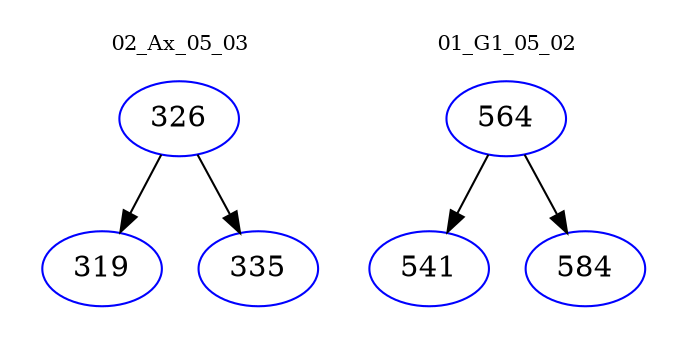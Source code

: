 digraph{
subgraph cluster_0 {
color = white
label = "02_Ax_05_03";
fontsize=10;
T0_326 [label="326", color="blue"]
T0_326 -> T0_319 [color="black"]
T0_319 [label="319", color="blue"]
T0_326 -> T0_335 [color="black"]
T0_335 [label="335", color="blue"]
}
subgraph cluster_1 {
color = white
label = "01_G1_05_02";
fontsize=10;
T1_564 [label="564", color="blue"]
T1_564 -> T1_541 [color="black"]
T1_541 [label="541", color="blue"]
T1_564 -> T1_584 [color="black"]
T1_584 [label="584", color="blue"]
}
}
